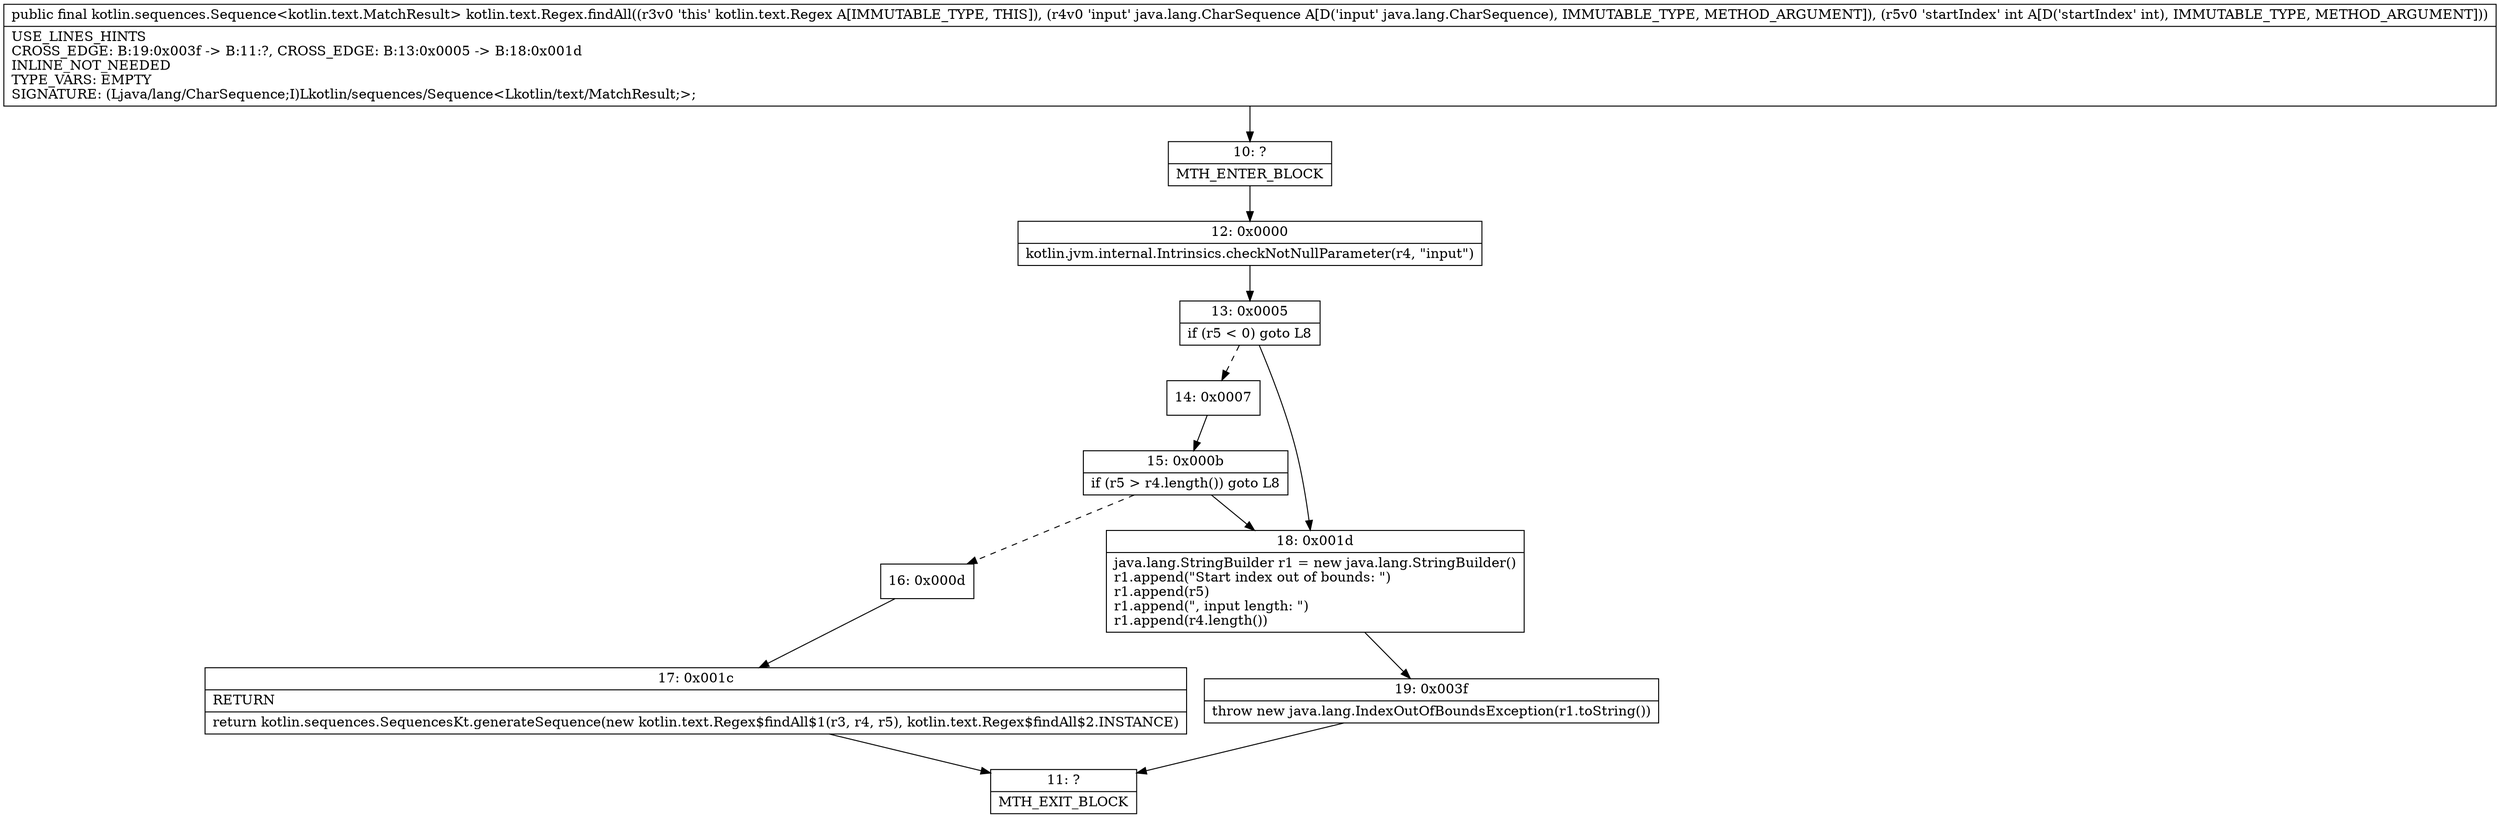 digraph "CFG forkotlin.text.Regex.findAll(Ljava\/lang\/CharSequence;I)Lkotlin\/sequences\/Sequence;" {
Node_10 [shape=record,label="{10\:\ ?|MTH_ENTER_BLOCK\l}"];
Node_12 [shape=record,label="{12\:\ 0x0000|kotlin.jvm.internal.Intrinsics.checkNotNullParameter(r4, \"input\")\l}"];
Node_13 [shape=record,label="{13\:\ 0x0005|if (r5 \< 0) goto L8\l}"];
Node_14 [shape=record,label="{14\:\ 0x0007}"];
Node_15 [shape=record,label="{15\:\ 0x000b|if (r5 \> r4.length()) goto L8\l}"];
Node_16 [shape=record,label="{16\:\ 0x000d}"];
Node_17 [shape=record,label="{17\:\ 0x001c|RETURN\l|return kotlin.sequences.SequencesKt.generateSequence(new kotlin.text.Regex$findAll$1(r3, r4, r5), kotlin.text.Regex$findAll$2.INSTANCE)\l}"];
Node_11 [shape=record,label="{11\:\ ?|MTH_EXIT_BLOCK\l}"];
Node_18 [shape=record,label="{18\:\ 0x001d|java.lang.StringBuilder r1 = new java.lang.StringBuilder()\lr1.append(\"Start index out of bounds: \")\lr1.append(r5)\lr1.append(\", input length: \")\lr1.append(r4.length())\l}"];
Node_19 [shape=record,label="{19\:\ 0x003f|throw new java.lang.IndexOutOfBoundsException(r1.toString())\l}"];
MethodNode[shape=record,label="{public final kotlin.sequences.Sequence\<kotlin.text.MatchResult\> kotlin.text.Regex.findAll((r3v0 'this' kotlin.text.Regex A[IMMUTABLE_TYPE, THIS]), (r4v0 'input' java.lang.CharSequence A[D('input' java.lang.CharSequence), IMMUTABLE_TYPE, METHOD_ARGUMENT]), (r5v0 'startIndex' int A[D('startIndex' int), IMMUTABLE_TYPE, METHOD_ARGUMENT]))  | USE_LINES_HINTS\lCROSS_EDGE: B:19:0x003f \-\> B:11:?, CROSS_EDGE: B:13:0x0005 \-\> B:18:0x001d\lINLINE_NOT_NEEDED\lTYPE_VARS: EMPTY\lSIGNATURE: (Ljava\/lang\/CharSequence;I)Lkotlin\/sequences\/Sequence\<Lkotlin\/text\/MatchResult;\>;\l}"];
MethodNode -> Node_10;Node_10 -> Node_12;
Node_12 -> Node_13;
Node_13 -> Node_14[style=dashed];
Node_13 -> Node_18;
Node_14 -> Node_15;
Node_15 -> Node_16[style=dashed];
Node_15 -> Node_18;
Node_16 -> Node_17;
Node_17 -> Node_11;
Node_18 -> Node_19;
Node_19 -> Node_11;
}

